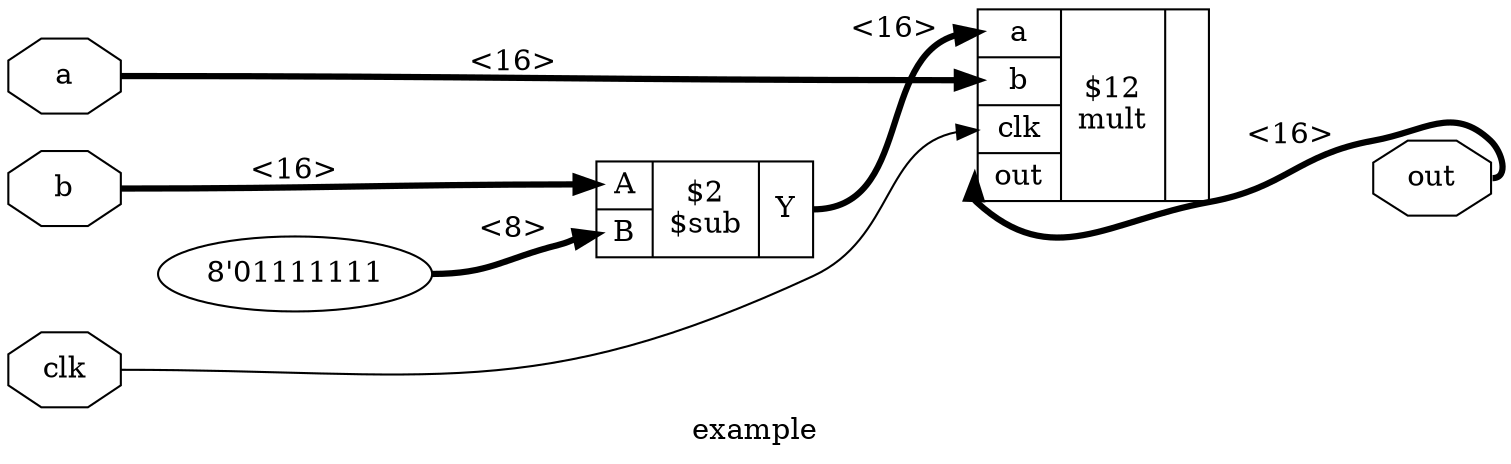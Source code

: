 digraph "example" {
label="example";
rankdir="LR";
remincross=true;
n2 [ shape=octagon, label="a", color="black", fontcolor="black" ];
n3 [ shape=octagon, label="b", color="black", fontcolor="black" ];
n4 [ shape=octagon, label="clk", color="black", fontcolor="black" ];
n5 [ shape=octagon, label="out", color="black", fontcolor="black" ];
{ rank="source"; n2; n3; n4;}
{ rank="sink"; n5;}
c6 [ shape=record, label="{{<p2> a|<p3> b|<p4> clk|<p5> out}|$12\nmult|{}}" ];
v0 [ label="8'01111111" ];
c10 [ shape=record, label="{{<p7> A|<p8> B}|$2\n$sub|{<p9> Y}}" ];
c10:p9:e -> c6:p2:w [color="black", style="setlinewidth(3)", label="<16>"];
n2:e -> c6:p3:w [color="black", style="setlinewidth(3)", label="<16>"];
n3:e -> c10:p7:w [color="black", style="setlinewidth(3)", label="<16>"];
n4:e -> c6:p4:w [color="black", label=""];
n5:e -> c6:p5:w [color="black", style="setlinewidth(3)", label="<16>"];
v0:e -> c10:p8:w [color="black", style="setlinewidth(3)", label="<8>"];
}
